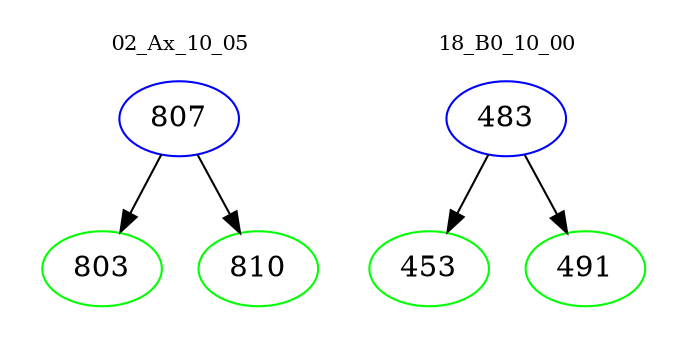 digraph{
subgraph cluster_0 {
color = white
label = "02_Ax_10_05";
fontsize=10;
T0_807 [label="807", color="blue"]
T0_807 -> T0_803 [color="black"]
T0_803 [label="803", color="green"]
T0_807 -> T0_810 [color="black"]
T0_810 [label="810", color="green"]
}
subgraph cluster_1 {
color = white
label = "18_B0_10_00";
fontsize=10;
T1_483 [label="483", color="blue"]
T1_483 -> T1_453 [color="black"]
T1_453 [label="453", color="green"]
T1_483 -> T1_491 [color="black"]
T1_491 [label="491", color="green"]
}
}
